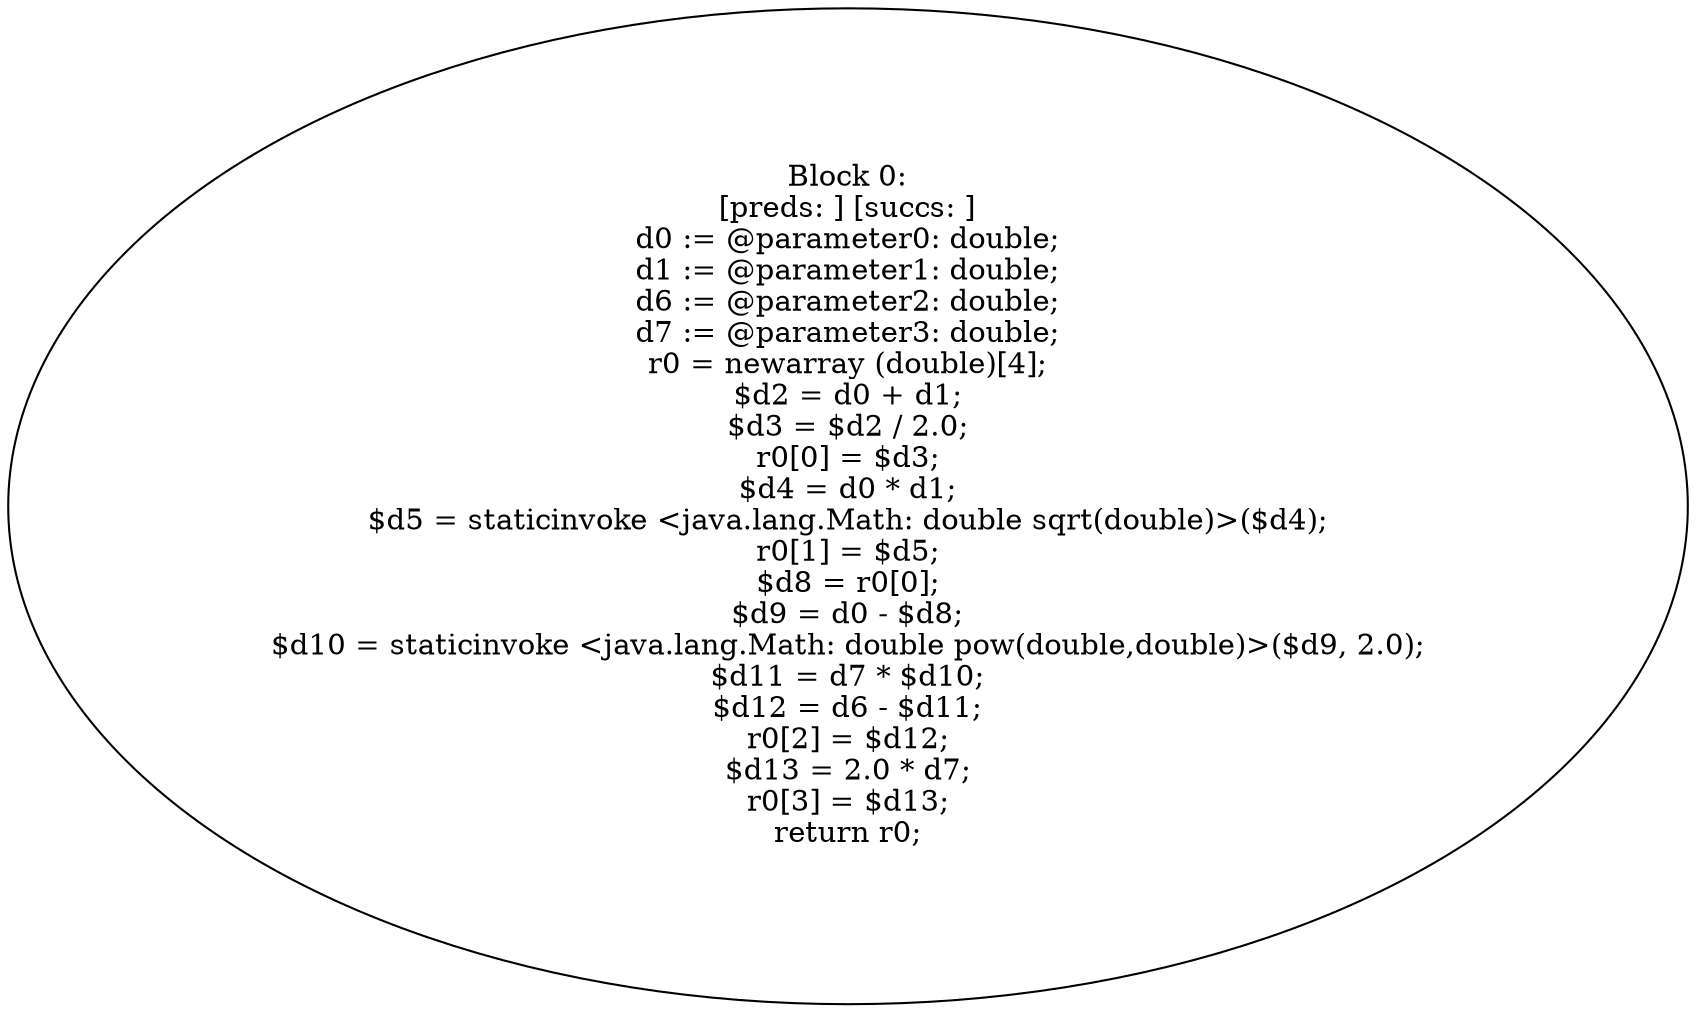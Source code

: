 digraph "unitGraph" {
    "Block 0:
[preds: ] [succs: ]
d0 := @parameter0: double;
d1 := @parameter1: double;
d6 := @parameter2: double;
d7 := @parameter3: double;
r0 = newarray (double)[4];
$d2 = d0 + d1;
$d3 = $d2 / 2.0;
r0[0] = $d3;
$d4 = d0 * d1;
$d5 = staticinvoke <java.lang.Math: double sqrt(double)>($d4);
r0[1] = $d5;
$d8 = r0[0];
$d9 = d0 - $d8;
$d10 = staticinvoke <java.lang.Math: double pow(double,double)>($d9, 2.0);
$d11 = d7 * $d10;
$d12 = d6 - $d11;
r0[2] = $d12;
$d13 = 2.0 * d7;
r0[3] = $d13;
return r0;
"
}
